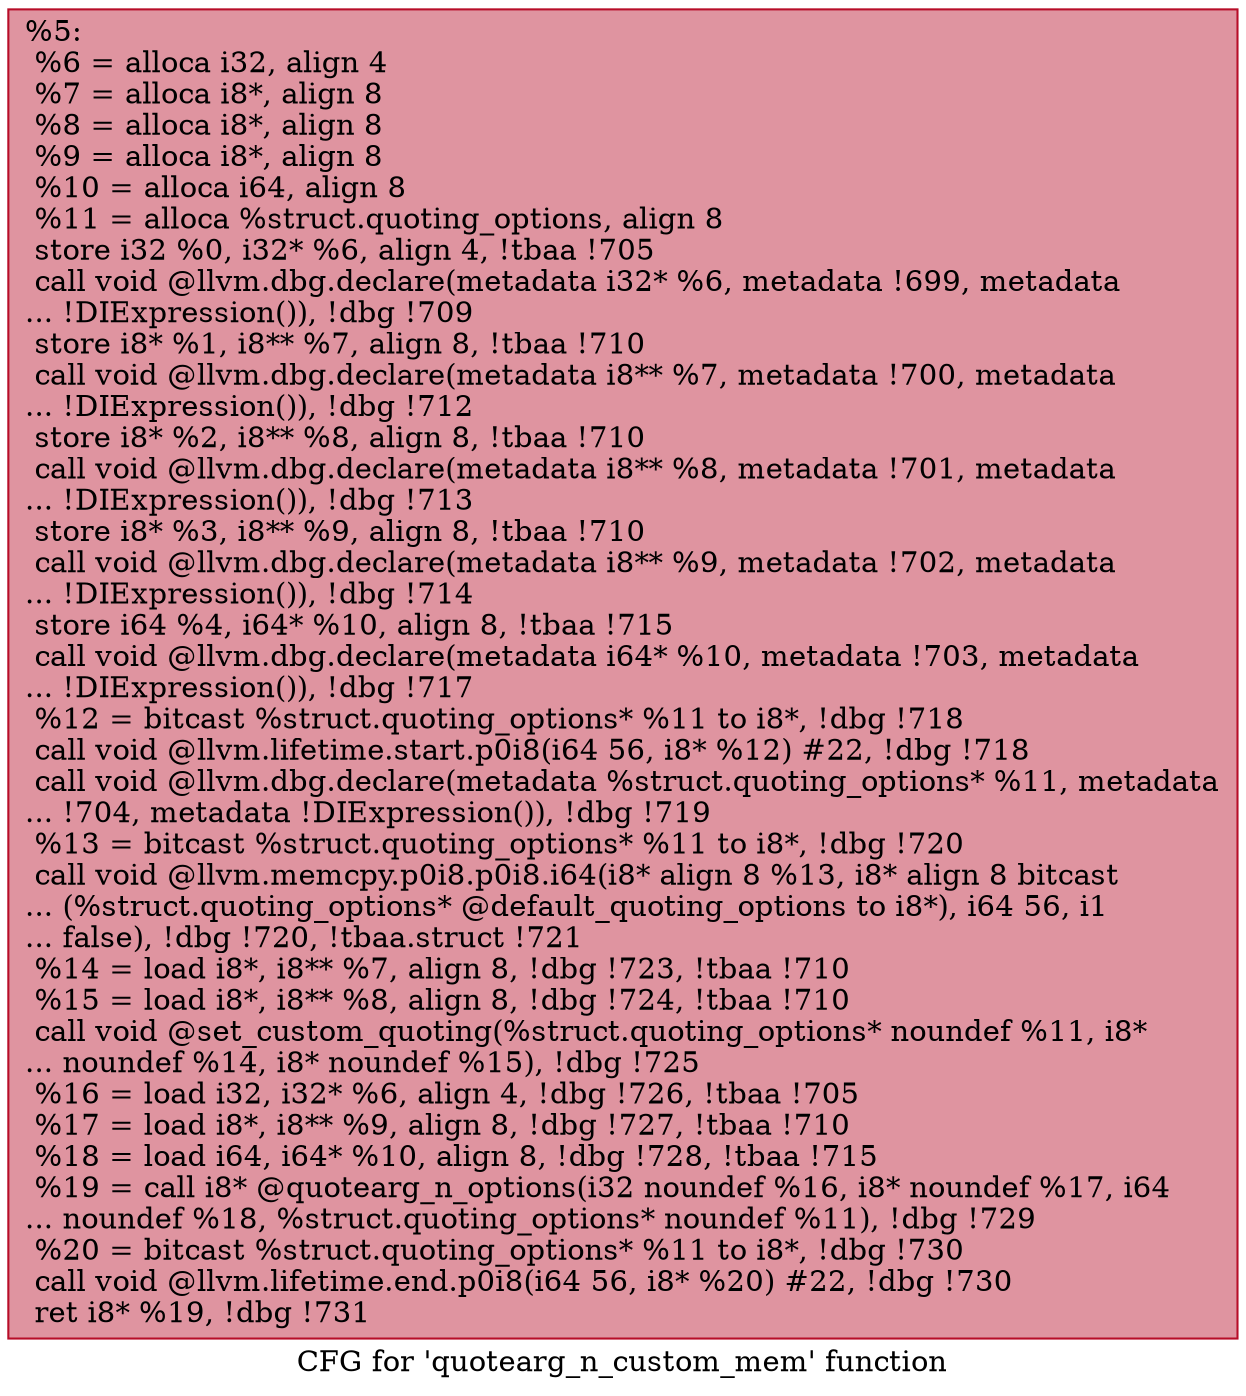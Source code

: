 digraph "CFG for 'quotearg_n_custom_mem' function" {
	label="CFG for 'quotearg_n_custom_mem' function";

	Node0x18a8440 [shape=record,color="#b70d28ff", style=filled, fillcolor="#b70d2870",label="{%5:\l  %6 = alloca i32, align 4\l  %7 = alloca i8*, align 8\l  %8 = alloca i8*, align 8\l  %9 = alloca i8*, align 8\l  %10 = alloca i64, align 8\l  %11 = alloca %struct.quoting_options, align 8\l  store i32 %0, i32* %6, align 4, !tbaa !705\l  call void @llvm.dbg.declare(metadata i32* %6, metadata !699, metadata\l... !DIExpression()), !dbg !709\l  store i8* %1, i8** %7, align 8, !tbaa !710\l  call void @llvm.dbg.declare(metadata i8** %7, metadata !700, metadata\l... !DIExpression()), !dbg !712\l  store i8* %2, i8** %8, align 8, !tbaa !710\l  call void @llvm.dbg.declare(metadata i8** %8, metadata !701, metadata\l... !DIExpression()), !dbg !713\l  store i8* %3, i8** %9, align 8, !tbaa !710\l  call void @llvm.dbg.declare(metadata i8** %9, metadata !702, metadata\l... !DIExpression()), !dbg !714\l  store i64 %4, i64* %10, align 8, !tbaa !715\l  call void @llvm.dbg.declare(metadata i64* %10, metadata !703, metadata\l... !DIExpression()), !dbg !717\l  %12 = bitcast %struct.quoting_options* %11 to i8*, !dbg !718\l  call void @llvm.lifetime.start.p0i8(i64 56, i8* %12) #22, !dbg !718\l  call void @llvm.dbg.declare(metadata %struct.quoting_options* %11, metadata\l... !704, metadata !DIExpression()), !dbg !719\l  %13 = bitcast %struct.quoting_options* %11 to i8*, !dbg !720\l  call void @llvm.memcpy.p0i8.p0i8.i64(i8* align 8 %13, i8* align 8 bitcast\l... (%struct.quoting_options* @default_quoting_options to i8*), i64 56, i1\l... false), !dbg !720, !tbaa.struct !721\l  %14 = load i8*, i8** %7, align 8, !dbg !723, !tbaa !710\l  %15 = load i8*, i8** %8, align 8, !dbg !724, !tbaa !710\l  call void @set_custom_quoting(%struct.quoting_options* noundef %11, i8*\l... noundef %14, i8* noundef %15), !dbg !725\l  %16 = load i32, i32* %6, align 4, !dbg !726, !tbaa !705\l  %17 = load i8*, i8** %9, align 8, !dbg !727, !tbaa !710\l  %18 = load i64, i64* %10, align 8, !dbg !728, !tbaa !715\l  %19 = call i8* @quotearg_n_options(i32 noundef %16, i8* noundef %17, i64\l... noundef %18, %struct.quoting_options* noundef %11), !dbg !729\l  %20 = bitcast %struct.quoting_options* %11 to i8*, !dbg !730\l  call void @llvm.lifetime.end.p0i8(i64 56, i8* %20) #22, !dbg !730\l  ret i8* %19, !dbg !731\l}"];
}
